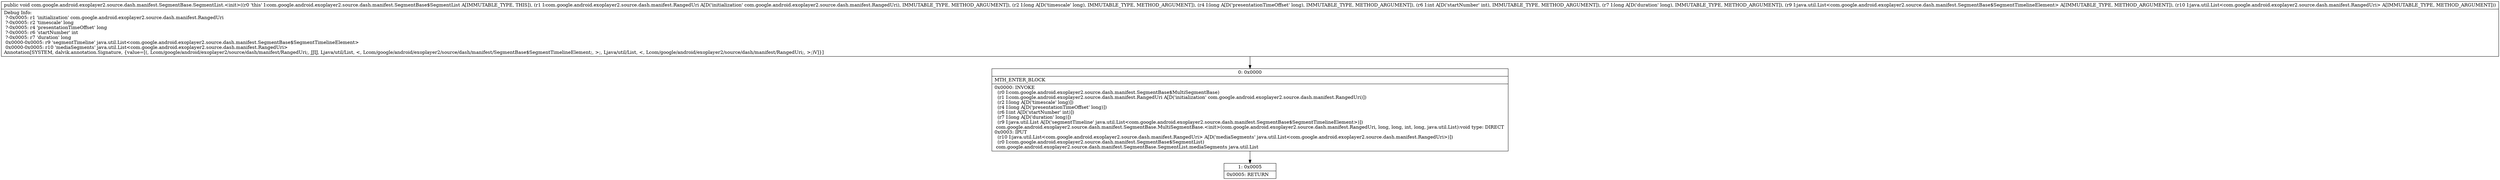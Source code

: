 digraph "CFG forcom.google.android.exoplayer2.source.dash.manifest.SegmentBase.SegmentList.\<init\>(Lcom\/google\/android\/exoplayer2\/source\/dash\/manifest\/RangedUri;JJIJLjava\/util\/List;Ljava\/util\/List;)V" {
Node_0 [shape=record,label="{0\:\ 0x0000|MTH_ENTER_BLOCK\l|0x0000: INVOKE  \l  (r0 I:com.google.android.exoplayer2.source.dash.manifest.SegmentBase$MultiSegmentBase)\l  (r1 I:com.google.android.exoplayer2.source.dash.manifest.RangedUri A[D('initialization' com.google.android.exoplayer2.source.dash.manifest.RangedUri)])\l  (r2 I:long A[D('timescale' long)])\l  (r4 I:long A[D('presentationTimeOffset' long)])\l  (r6 I:int A[D('startNumber' int)])\l  (r7 I:long A[D('duration' long)])\l  (r9 I:java.util.List A[D('segmentTimeline' java.util.List\<com.google.android.exoplayer2.source.dash.manifest.SegmentBase$SegmentTimelineElement\>)])\l com.google.android.exoplayer2.source.dash.manifest.SegmentBase.MultiSegmentBase.\<init\>(com.google.android.exoplayer2.source.dash.manifest.RangedUri, long, long, int, long, java.util.List):void type: DIRECT \l0x0003: IPUT  \l  (r10 I:java.util.List\<com.google.android.exoplayer2.source.dash.manifest.RangedUri\> A[D('mediaSegments' java.util.List\<com.google.android.exoplayer2.source.dash.manifest.RangedUri\>)])\l  (r0 I:com.google.android.exoplayer2.source.dash.manifest.SegmentBase$SegmentList)\l com.google.android.exoplayer2.source.dash.manifest.SegmentBase.SegmentList.mediaSegments java.util.List \l}"];
Node_1 [shape=record,label="{1\:\ 0x0005|0x0005: RETURN   \l}"];
MethodNode[shape=record,label="{public void com.google.android.exoplayer2.source.dash.manifest.SegmentBase.SegmentList.\<init\>((r0 'this' I:com.google.android.exoplayer2.source.dash.manifest.SegmentBase$SegmentList A[IMMUTABLE_TYPE, THIS]), (r1 I:com.google.android.exoplayer2.source.dash.manifest.RangedUri A[D('initialization' com.google.android.exoplayer2.source.dash.manifest.RangedUri), IMMUTABLE_TYPE, METHOD_ARGUMENT]), (r2 I:long A[D('timescale' long), IMMUTABLE_TYPE, METHOD_ARGUMENT]), (r4 I:long A[D('presentationTimeOffset' long), IMMUTABLE_TYPE, METHOD_ARGUMENT]), (r6 I:int A[D('startNumber' int), IMMUTABLE_TYPE, METHOD_ARGUMENT]), (r7 I:long A[D('duration' long), IMMUTABLE_TYPE, METHOD_ARGUMENT]), (r9 I:java.util.List\<com.google.android.exoplayer2.source.dash.manifest.SegmentBase$SegmentTimelineElement\> A[IMMUTABLE_TYPE, METHOD_ARGUMENT]), (r10 I:java.util.List\<com.google.android.exoplayer2.source.dash.manifest.RangedUri\> A[IMMUTABLE_TYPE, METHOD_ARGUMENT]))  | Debug Info:\l  ?\-0x0005: r1 'initialization' com.google.android.exoplayer2.source.dash.manifest.RangedUri\l  ?\-0x0005: r2 'timescale' long\l  ?\-0x0005: r4 'presentationTimeOffset' long\l  ?\-0x0005: r6 'startNumber' int\l  ?\-0x0005: r7 'duration' long\l  0x0000\-0x0005: r9 'segmentTimeline' java.util.List\<com.google.android.exoplayer2.source.dash.manifest.SegmentBase$SegmentTimelineElement\>\l  0x0000\-0x0005: r10 'mediaSegments' java.util.List\<com.google.android.exoplayer2.source.dash.manifest.RangedUri\>\lAnnotation[SYSTEM, dalvik.annotation.Signature, \{value=[(, Lcom\/google\/android\/exoplayer2\/source\/dash\/manifest\/RangedUri;, JJIJ, Ljava\/util\/List, \<, Lcom\/google\/android\/exoplayer2\/source\/dash\/manifest\/SegmentBase$SegmentTimelineElement;, \>;, Ljava\/util\/List, \<, Lcom\/google\/android\/exoplayer2\/source\/dash\/manifest\/RangedUri;, \>;)V]\}]\l}"];
MethodNode -> Node_0;
Node_0 -> Node_1;
}

